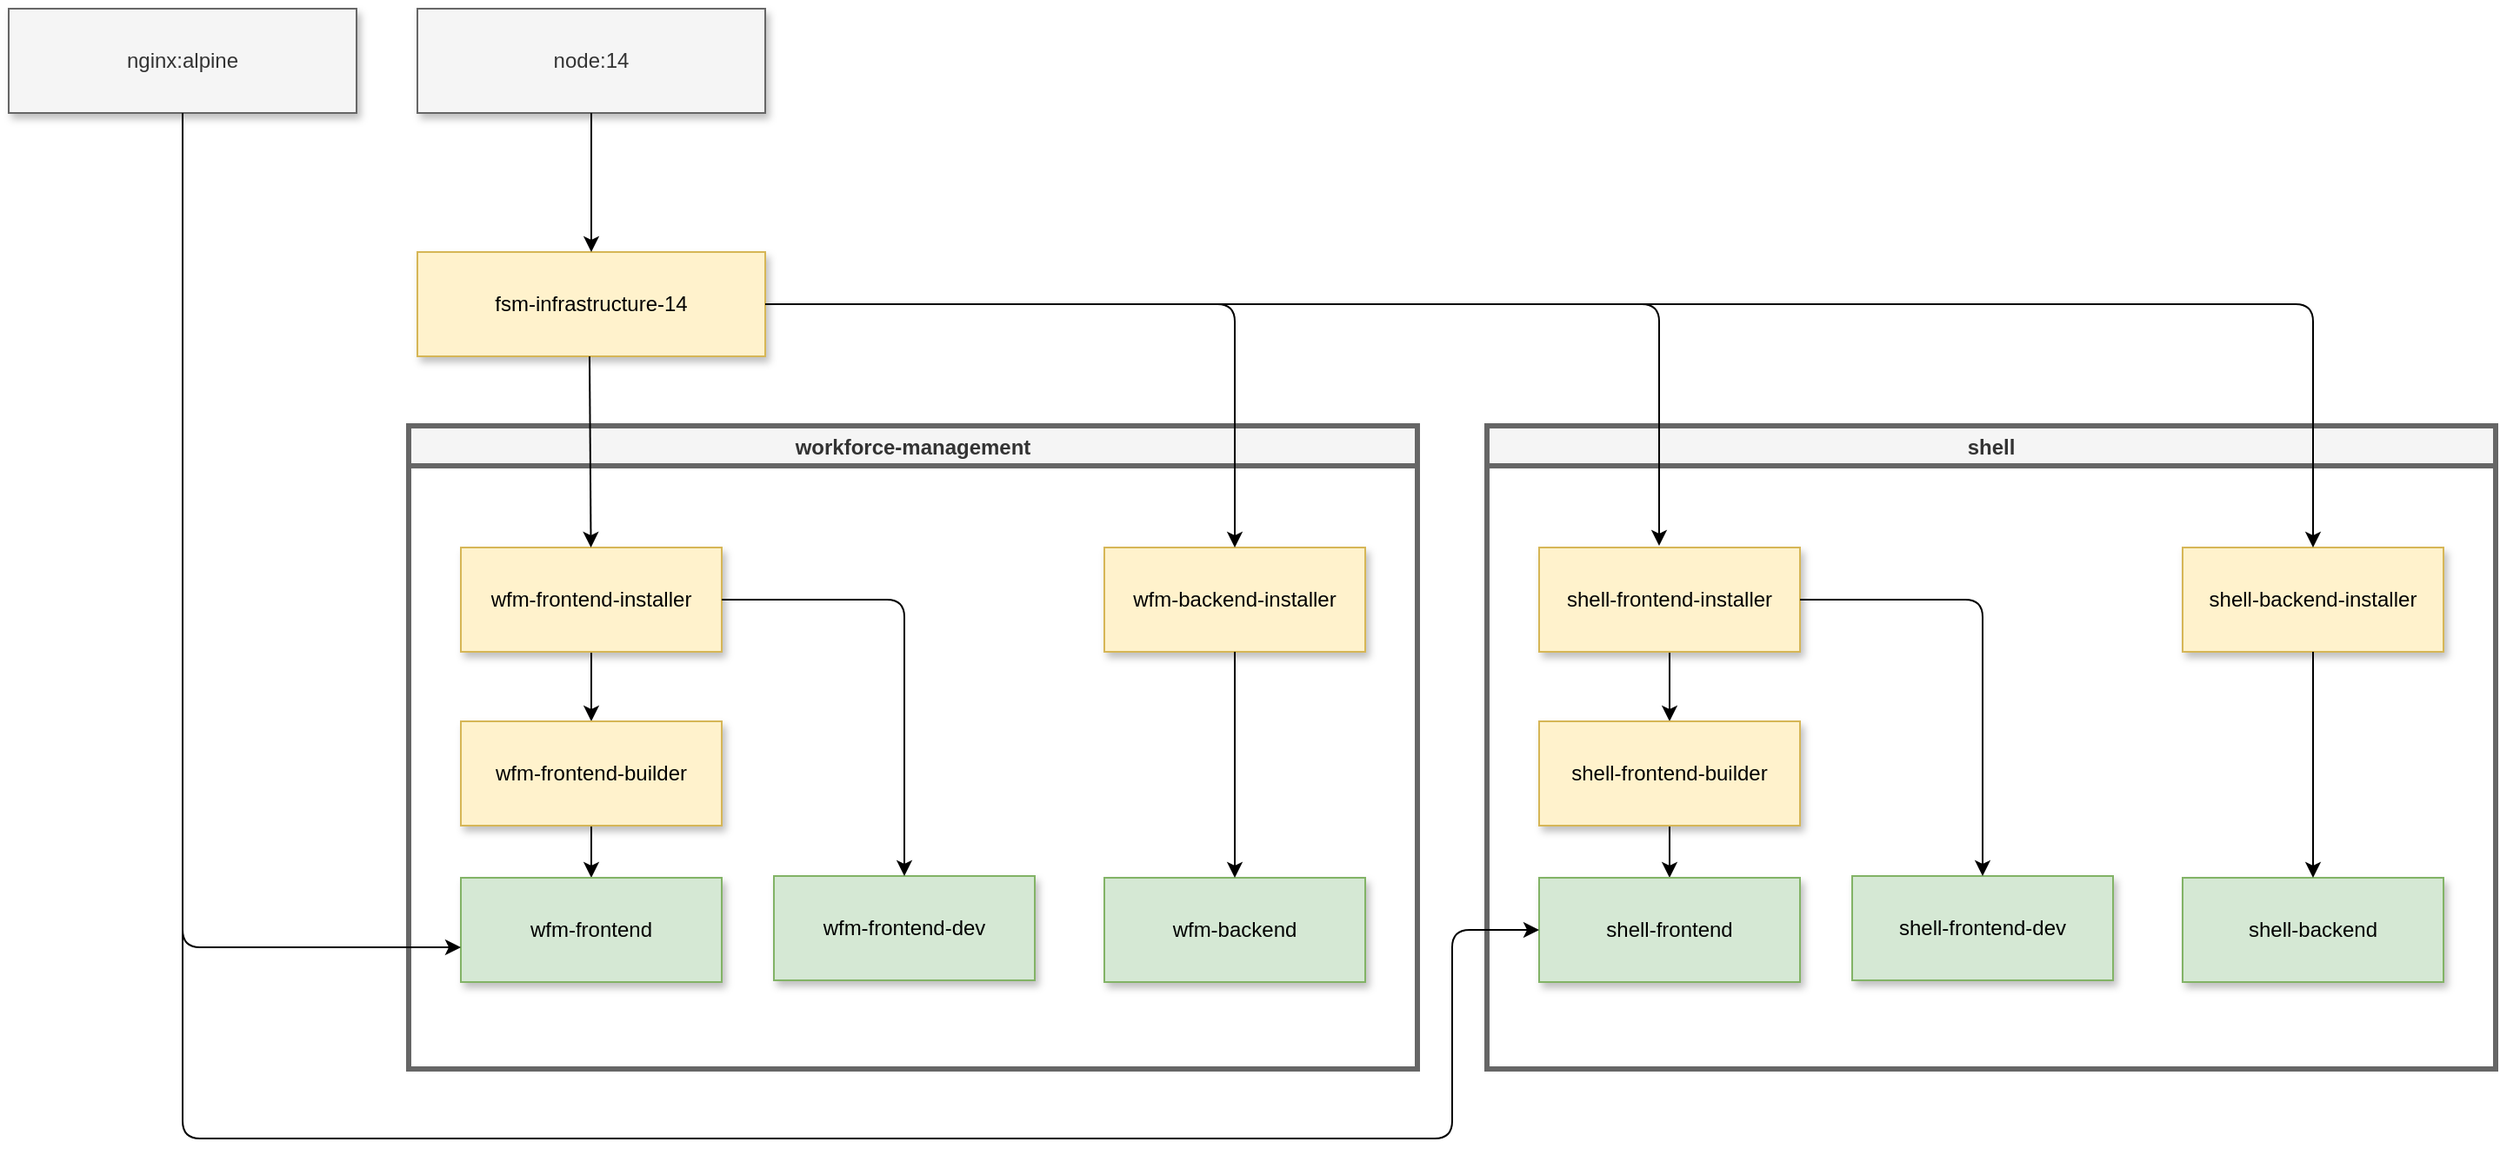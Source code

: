 <mxfile version="15.2.5" type="github">
  <diagram id="2_FfQMsW1cFgyMAnkCzO" name="Page-1">
    <mxGraphModel dx="1890" dy="790" grid="1" gridSize="10" guides="1" tooltips="1" connect="1" arrows="1" fold="1" page="1" pageScale="1" pageWidth="1654" pageHeight="2336" math="0" shadow="0">
      <root>
        <mxCell id="0" />
        <mxCell id="1" parent="0" />
        <mxCell id="0h0Oty9mdqbsD5uMdxxE-18" value="" style="group;shadow=1;" vertex="1" connectable="0" parent="1">
          <mxGeometry x="290" y="180" width="580" height="470" as="geometry" />
        </mxCell>
        <mxCell id="0h0Oty9mdqbsD5uMdxxE-1" value="fsm-infrastructure-14" style="rounded=0;whiteSpace=wrap;html=1;fillColor=#fff2cc;strokeColor=#d6b656;shadow=1;" vertex="1" parent="0h0Oty9mdqbsD5uMdxxE-18">
          <mxGeometry x="5" width="200" height="60" as="geometry" />
        </mxCell>
        <mxCell id="0h0Oty9mdqbsD5uMdxxE-3" value="workforce-management" style="swimlane;rounded=0;fillColor=#f5f5f5;strokeColor=#666666;fontColor=#333333;strokeWidth=3;shadow=0;" vertex="1" parent="0h0Oty9mdqbsD5uMdxxE-18">
          <mxGeometry y="100" width="580" height="370" as="geometry">
            <mxRectangle y="100" width="170" height="23" as="alternateBounds" />
          </mxGeometry>
        </mxCell>
        <mxCell id="0h0Oty9mdqbsD5uMdxxE-11" value="" style="edgeStyle=orthogonalEdgeStyle;rounded=0;orthogonalLoop=1;jettySize=auto;html=1;" edge="1" parent="0h0Oty9mdqbsD5uMdxxE-3" source="0h0Oty9mdqbsD5uMdxxE-4" target="0h0Oty9mdqbsD5uMdxxE-5">
          <mxGeometry relative="1" as="geometry" />
        </mxCell>
        <mxCell id="0h0Oty9mdqbsD5uMdxxE-4" value="wfm-frontend-installer" style="rounded=0;whiteSpace=wrap;html=1;fillColor=#fff2cc;strokeColor=#d6b656;shadow=1;" vertex="1" parent="0h0Oty9mdqbsD5uMdxxE-3">
          <mxGeometry x="30" y="70" width="150" height="60" as="geometry" />
        </mxCell>
        <mxCell id="0h0Oty9mdqbsD5uMdxxE-12" value="" style="edgeStyle=orthogonalEdgeStyle;rounded=0;orthogonalLoop=1;jettySize=auto;html=1;" edge="1" parent="0h0Oty9mdqbsD5uMdxxE-3" source="0h0Oty9mdqbsD5uMdxxE-5" target="0h0Oty9mdqbsD5uMdxxE-6">
          <mxGeometry relative="1" as="geometry" />
        </mxCell>
        <mxCell id="0h0Oty9mdqbsD5uMdxxE-5" value="wfm-frontend-builder" style="rounded=0;whiteSpace=wrap;html=1;fillColor=#fff2cc;strokeColor=#d6b656;shadow=1;" vertex="1" parent="0h0Oty9mdqbsD5uMdxxE-3">
          <mxGeometry x="30" y="170" width="150" height="60" as="geometry" />
        </mxCell>
        <mxCell id="0h0Oty9mdqbsD5uMdxxE-6" value="wfm-frontend" style="rounded=0;whiteSpace=wrap;html=1;fillColor=#d5e8d4;strokeColor=#82b366;shadow=1;" vertex="1" parent="0h0Oty9mdqbsD5uMdxxE-3">
          <mxGeometry x="30" y="260" width="150" height="60" as="geometry" />
        </mxCell>
        <mxCell id="0h0Oty9mdqbsD5uMdxxE-7" value="wfm-frontend-dev" style="rounded=0;whiteSpace=wrap;html=1;fillColor=#d5e8d4;strokeColor=#82b366;shadow=1;" vertex="1" parent="0h0Oty9mdqbsD5uMdxxE-3">
          <mxGeometry x="210" y="259" width="150" height="60" as="geometry" />
        </mxCell>
        <mxCell id="0h0Oty9mdqbsD5uMdxxE-13" value="" style="endArrow=classic;html=1;exitX=1;exitY=0.5;exitDx=0;exitDy=0;entryX=0.5;entryY=0;entryDx=0;entryDy=0;" edge="1" parent="0h0Oty9mdqbsD5uMdxxE-3" source="0h0Oty9mdqbsD5uMdxxE-4" target="0h0Oty9mdqbsD5uMdxxE-7">
          <mxGeometry width="50" height="50" relative="1" as="geometry">
            <mxPoint x="270" y="290" as="sourcePoint" />
            <mxPoint x="320" y="240" as="targetPoint" />
            <Array as="points">
              <mxPoint x="285" y="100" />
            </Array>
          </mxGeometry>
        </mxCell>
        <mxCell id="0h0Oty9mdqbsD5uMdxxE-14" value="wfm-backend-installer" style="rounded=0;whiteSpace=wrap;html=1;fillColor=#fff2cc;strokeColor=#d6b656;shadow=1;" vertex="1" parent="0h0Oty9mdqbsD5uMdxxE-3">
          <mxGeometry x="400" y="70" width="150" height="60" as="geometry" />
        </mxCell>
        <mxCell id="0h0Oty9mdqbsD5uMdxxE-16" value="wfm-backend" style="rounded=0;whiteSpace=wrap;html=1;fillColor=#d5e8d4;strokeColor=#82b366;shadow=1;" vertex="1" parent="0h0Oty9mdqbsD5uMdxxE-3">
          <mxGeometry x="400" y="260" width="150" height="60" as="geometry" />
        </mxCell>
        <mxCell id="0h0Oty9mdqbsD5uMdxxE-17" value="" style="endArrow=classic;html=1;exitX=0.5;exitY=1;exitDx=0;exitDy=0;entryX=0.5;entryY=0;entryDx=0;entryDy=0;" edge="1" parent="0h0Oty9mdqbsD5uMdxxE-3" source="0h0Oty9mdqbsD5uMdxxE-14" target="0h0Oty9mdqbsD5uMdxxE-16">
          <mxGeometry width="50" height="50" relative="1" as="geometry">
            <mxPoint x="270" y="290" as="sourcePoint" />
            <mxPoint x="320" y="240" as="targetPoint" />
          </mxGeometry>
        </mxCell>
        <mxCell id="0h0Oty9mdqbsD5uMdxxE-9" value="" style="endArrow=classic;html=1;exitX=0.495;exitY=1;exitDx=0;exitDy=0;exitPerimeter=0;" edge="1" parent="0h0Oty9mdqbsD5uMdxxE-18" source="0h0Oty9mdqbsD5uMdxxE-1" target="0h0Oty9mdqbsD5uMdxxE-4">
          <mxGeometry width="50" height="50" relative="1" as="geometry">
            <mxPoint x="100" y="70" as="sourcePoint" />
            <mxPoint x="99" y="170" as="targetPoint" />
          </mxGeometry>
        </mxCell>
        <mxCell id="0h0Oty9mdqbsD5uMdxxE-15" value="" style="endArrow=classic;html=1;exitX=1;exitY=0.5;exitDx=0;exitDy=0;entryX=0.5;entryY=0;entryDx=0;entryDy=0;" edge="1" parent="0h0Oty9mdqbsD5uMdxxE-18" source="0h0Oty9mdqbsD5uMdxxE-1" target="0h0Oty9mdqbsD5uMdxxE-14">
          <mxGeometry width="50" height="50" relative="1" as="geometry">
            <mxPoint x="270" y="390" as="sourcePoint" />
            <mxPoint x="320" y="340" as="targetPoint" />
            <Array as="points">
              <mxPoint x="475" y="30" />
            </Array>
          </mxGeometry>
        </mxCell>
        <mxCell id="0h0Oty9mdqbsD5uMdxxE-19" value="node:14" style="rounded=0;whiteSpace=wrap;html=1;fillColor=#f5f5f5;strokeColor=#666666;fontColor=#333333;shadow=1;" vertex="1" parent="1">
          <mxGeometry x="295" y="40" width="200" height="60" as="geometry" />
        </mxCell>
        <mxCell id="0h0Oty9mdqbsD5uMdxxE-20" value="nginx:alpine" style="rounded=0;whiteSpace=wrap;html=1;fillColor=#f5f5f5;strokeColor=#666666;fontColor=#333333;shadow=1;" vertex="1" parent="1">
          <mxGeometry x="60" y="40" width="200" height="60" as="geometry" />
        </mxCell>
        <mxCell id="0h0Oty9mdqbsD5uMdxxE-21" value="" style="endArrow=classic;html=1;exitX=0.5;exitY=1;exitDx=0;exitDy=0;" edge="1" parent="1" source="0h0Oty9mdqbsD5uMdxxE-19" target="0h0Oty9mdqbsD5uMdxxE-1">
          <mxGeometry width="50" height="50" relative="1" as="geometry">
            <mxPoint x="495" y="410" as="sourcePoint" />
            <mxPoint x="545" y="360" as="targetPoint" />
          </mxGeometry>
        </mxCell>
        <mxCell id="0h0Oty9mdqbsD5uMdxxE-22" value="" style="endArrow=classic;html=1;exitX=0.5;exitY=1;exitDx=0;exitDy=0;entryX=0;entryY=0.667;entryDx=0;entryDy=0;entryPerimeter=0;" edge="1" parent="1" source="0h0Oty9mdqbsD5uMdxxE-20" target="0h0Oty9mdqbsD5uMdxxE-6">
          <mxGeometry width="50" height="50" relative="1" as="geometry">
            <mxPoint x="490" y="410" as="sourcePoint" />
            <mxPoint x="540" y="360" as="targetPoint" />
            <Array as="points">
              <mxPoint x="160" y="580" />
            </Array>
          </mxGeometry>
        </mxCell>
        <mxCell id="0h0Oty9mdqbsD5uMdxxE-23" value="shell" style="swimlane;rounded=0;fillColor=#f5f5f5;strokeColor=#666666;fontColor=#333333;strokeWidth=3;" vertex="1" parent="1">
          <mxGeometry x="910" y="280" width="580" height="370" as="geometry">
            <mxRectangle y="100" width="170" height="23" as="alternateBounds" />
          </mxGeometry>
        </mxCell>
        <mxCell id="0h0Oty9mdqbsD5uMdxxE-24" value="" style="edgeStyle=orthogonalEdgeStyle;rounded=0;orthogonalLoop=1;jettySize=auto;html=1;" edge="1" parent="0h0Oty9mdqbsD5uMdxxE-23" source="0h0Oty9mdqbsD5uMdxxE-25" target="0h0Oty9mdqbsD5uMdxxE-27">
          <mxGeometry relative="1" as="geometry" />
        </mxCell>
        <mxCell id="0h0Oty9mdqbsD5uMdxxE-25" value="shell-frontend-installer" style="rounded=0;whiteSpace=wrap;html=1;fillColor=#fff2cc;strokeColor=#d6b656;shadow=1;" vertex="1" parent="0h0Oty9mdqbsD5uMdxxE-23">
          <mxGeometry x="30" y="70" width="150" height="60" as="geometry" />
        </mxCell>
        <mxCell id="0h0Oty9mdqbsD5uMdxxE-26" value="" style="edgeStyle=orthogonalEdgeStyle;rounded=0;orthogonalLoop=1;jettySize=auto;html=1;" edge="1" parent="0h0Oty9mdqbsD5uMdxxE-23" source="0h0Oty9mdqbsD5uMdxxE-27" target="0h0Oty9mdqbsD5uMdxxE-28">
          <mxGeometry relative="1" as="geometry" />
        </mxCell>
        <mxCell id="0h0Oty9mdqbsD5uMdxxE-27" value="shell-frontend-builder" style="rounded=0;whiteSpace=wrap;html=1;fillColor=#fff2cc;strokeColor=#d6b656;shadow=1;" vertex="1" parent="0h0Oty9mdqbsD5uMdxxE-23">
          <mxGeometry x="30" y="170" width="150" height="60" as="geometry" />
        </mxCell>
        <mxCell id="0h0Oty9mdqbsD5uMdxxE-28" value="shell-frontend" style="rounded=0;whiteSpace=wrap;html=1;fillColor=#d5e8d4;strokeColor=#82b366;shadow=1;" vertex="1" parent="0h0Oty9mdqbsD5uMdxxE-23">
          <mxGeometry x="30" y="260" width="150" height="60" as="geometry" />
        </mxCell>
        <mxCell id="0h0Oty9mdqbsD5uMdxxE-29" value="shell-frontend-dev" style="rounded=0;whiteSpace=wrap;html=1;fillColor=#d5e8d4;strokeColor=#82b366;shadow=1;" vertex="1" parent="0h0Oty9mdqbsD5uMdxxE-23">
          <mxGeometry x="210" y="259" width="150" height="60" as="geometry" />
        </mxCell>
        <mxCell id="0h0Oty9mdqbsD5uMdxxE-30" value="" style="endArrow=classic;html=1;exitX=1;exitY=0.5;exitDx=0;exitDy=0;entryX=0.5;entryY=0;entryDx=0;entryDy=0;" edge="1" parent="0h0Oty9mdqbsD5uMdxxE-23" source="0h0Oty9mdqbsD5uMdxxE-25" target="0h0Oty9mdqbsD5uMdxxE-29">
          <mxGeometry width="50" height="50" relative="1" as="geometry">
            <mxPoint x="270" y="290" as="sourcePoint" />
            <mxPoint x="320" y="240" as="targetPoint" />
            <Array as="points">
              <mxPoint x="285" y="100" />
            </Array>
          </mxGeometry>
        </mxCell>
        <mxCell id="0h0Oty9mdqbsD5uMdxxE-31" value="shell-backend-installer" style="rounded=0;whiteSpace=wrap;html=1;fillColor=#fff2cc;strokeColor=#d6b656;shadow=1;" vertex="1" parent="0h0Oty9mdqbsD5uMdxxE-23">
          <mxGeometry x="400" y="70" width="150" height="60" as="geometry" />
        </mxCell>
        <mxCell id="0h0Oty9mdqbsD5uMdxxE-32" value="shell-backend" style="rounded=0;whiteSpace=wrap;html=1;fillColor=#d5e8d4;strokeColor=#82b366;shadow=1;" vertex="1" parent="0h0Oty9mdqbsD5uMdxxE-23">
          <mxGeometry x="400" y="260" width="150" height="60" as="geometry" />
        </mxCell>
        <mxCell id="0h0Oty9mdqbsD5uMdxxE-33" value="" style="endArrow=classic;html=1;exitX=0.5;exitY=1;exitDx=0;exitDy=0;entryX=0.5;entryY=0;entryDx=0;entryDy=0;" edge="1" parent="0h0Oty9mdqbsD5uMdxxE-23" source="0h0Oty9mdqbsD5uMdxxE-31" target="0h0Oty9mdqbsD5uMdxxE-32">
          <mxGeometry width="50" height="50" relative="1" as="geometry">
            <mxPoint x="270" y="290" as="sourcePoint" />
            <mxPoint x="320" y="240" as="targetPoint" />
          </mxGeometry>
        </mxCell>
        <mxCell id="0h0Oty9mdqbsD5uMdxxE-34" value="" style="endArrow=classic;html=1;exitX=1;exitY=0.5;exitDx=0;exitDy=0;entryX=0.46;entryY=-0.017;entryDx=0;entryDy=0;entryPerimeter=0;" edge="1" parent="1" source="0h0Oty9mdqbsD5uMdxxE-1" target="0h0Oty9mdqbsD5uMdxxE-25">
          <mxGeometry width="50" height="50" relative="1" as="geometry">
            <mxPoint x="790" y="410" as="sourcePoint" />
            <mxPoint x="840" y="360" as="targetPoint" />
            <Array as="points">
              <mxPoint x="1009" y="210" />
            </Array>
          </mxGeometry>
        </mxCell>
        <mxCell id="0h0Oty9mdqbsD5uMdxxE-35" value="" style="endArrow=classic;html=1;exitX=1;exitY=0.5;exitDx=0;exitDy=0;entryX=0.5;entryY=0;entryDx=0;entryDy=0;" edge="1" parent="1" source="0h0Oty9mdqbsD5uMdxxE-1" target="0h0Oty9mdqbsD5uMdxxE-31">
          <mxGeometry width="50" height="50" relative="1" as="geometry">
            <mxPoint x="790" y="410" as="sourcePoint" />
            <mxPoint x="840" y="360" as="targetPoint" />
            <Array as="points">
              <mxPoint x="1385" y="210" />
            </Array>
          </mxGeometry>
        </mxCell>
        <mxCell id="0h0Oty9mdqbsD5uMdxxE-36" value="" style="endArrow=classic;html=1;exitX=0.5;exitY=1;exitDx=0;exitDy=0;entryX=0;entryY=0.5;entryDx=0;entryDy=0;shadow=0;" edge="1" parent="1" source="0h0Oty9mdqbsD5uMdxxE-20" target="0h0Oty9mdqbsD5uMdxxE-28">
          <mxGeometry width="50" height="50" relative="1" as="geometry">
            <mxPoint x="790" y="410" as="sourcePoint" />
            <mxPoint x="840" y="360" as="targetPoint" />
            <Array as="points">
              <mxPoint x="160" y="580" />
              <mxPoint x="160" y="690" />
              <mxPoint x="890" y="690" />
              <mxPoint x="890" y="570" />
            </Array>
          </mxGeometry>
        </mxCell>
      </root>
    </mxGraphModel>
  </diagram>
</mxfile>
